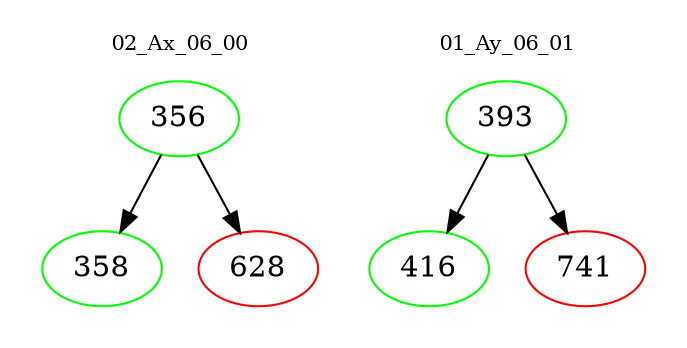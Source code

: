 digraph{
subgraph cluster_0 {
color = white
label = "02_Ax_06_00";
fontsize=10;
T0_356 [label="356", color="green"]
T0_356 -> T0_358 [color="black"]
T0_358 [label="358", color="green"]
T0_356 -> T0_628 [color="black"]
T0_628 [label="628", color="red"]
}
subgraph cluster_1 {
color = white
label = "01_Ay_06_01";
fontsize=10;
T1_393 [label="393", color="green"]
T1_393 -> T1_416 [color="black"]
T1_416 [label="416", color="green"]
T1_393 -> T1_741 [color="black"]
T1_741 [label="741", color="red"]
}
}
